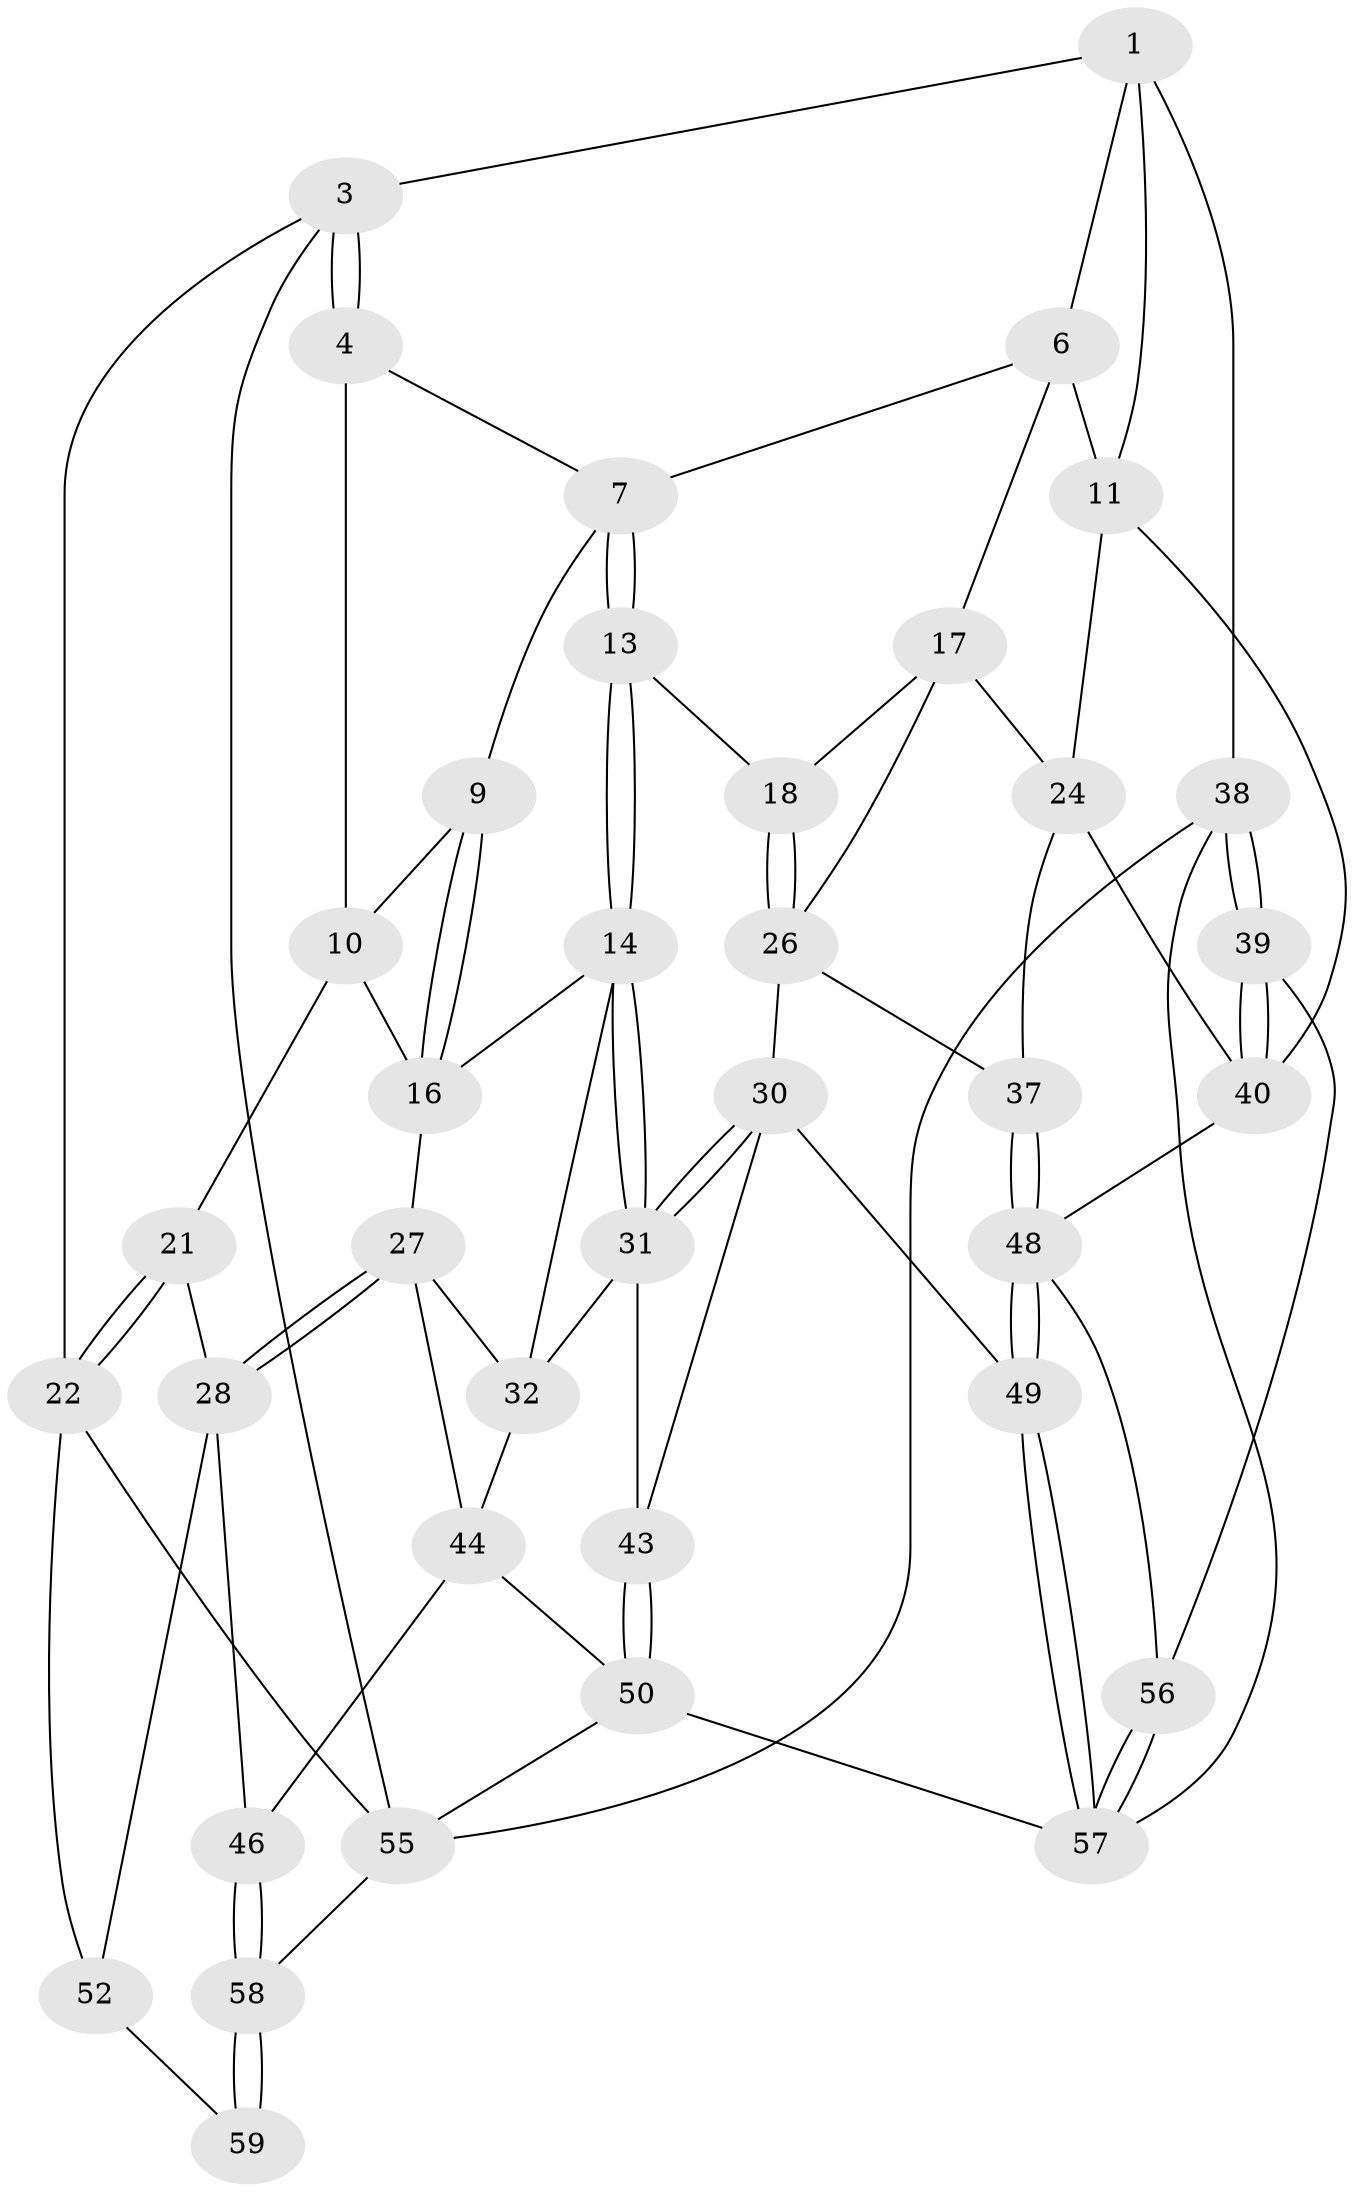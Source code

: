 // original degree distribution, {3: 0.03125, 5: 0.5625, 4: 0.21875, 6: 0.1875}
// Generated by graph-tools (version 1.1) at 2025/42/03/06/25 10:42:27]
// undirected, 38 vertices, 87 edges
graph export_dot {
graph [start="1"]
  node [color=gray90,style=filled];
  1 [pos="+0.6033782406798561+0",super="+2"];
  3 [pos="+0+0"];
  4 [pos="+0+0",super="+5"];
  6 [pos="+0.5549683076338888+0.05254876140018575",super="+12"];
  7 [pos="+0.5226368216805705+0.11559648447046135",super="+8"];
  9 [pos="+0.2901438714551409+0.15260885545979347"];
  10 [pos="+0.1611495005042512+0.1659580910842634",super="+20"];
  11 [pos="+1+0",super="+23"];
  13 [pos="+0.5212840604974225+0.2762011185635642"];
  14 [pos="+0.46659499833863577+0.3343597648196941",super="+15"];
  16 [pos="+0.38274355999376525+0.32010546757862773",super="+19"];
  17 [pos="+0.6733297807027194+0.28896749756122403",super="+25"];
  18 [pos="+0.6652854926934165+0.2907413402333903"];
  21 [pos="+0+0.46178459995128046"];
  22 [pos="+0+0.4586353479926317",super="+54"];
  24 [pos="+0.9024617992294504+0.40782894980150464",super="+36"];
  26 [pos="+0.6634876604601417+0.4743916841215017",super="+29"];
  27 [pos="+0.22252897384578763+0.5277041044372771",super="+33"];
  28 [pos="+0.08231083228147454+0.5466767621013265",super="+47"];
  30 [pos="+0.5688959034924873+0.5188473021545206",super="+42"];
  31 [pos="+0.5432828230107497+0.5046471039950471",super="+34"];
  32 [pos="+0.3609894970354416+0.4273500849934995",super="+35"];
  37 [pos="+0.7308372096602571+0.568183525118925"];
  38 [pos="+1+1"];
  39 [pos="+1+0.7117260874707073"];
  40 [pos="+1+0.6991860792484694",super="+41"];
  43 [pos="+0.4560964480920254+0.7855903196234588"];
  44 [pos="+0.35922818664708017+0.6353886171250007",super="+45"];
  46 [pos="+0.3076224059400456+0.7848313528366756"];
  48 [pos="+0.7343796814081177+0.6642696769490755",super="+51"];
  49 [pos="+0.6213858767621561+0.7476727333493758"];
  50 [pos="+0.4421590750257033+0.7928968047905128",super="+61"];
  52 [pos="+0.10099857697671549+0.7473531522910118",super="+53"];
  55 [pos="+0+1",super="+64"];
  56 [pos="+0.7940435495837355+0.8576677853584697"];
  57 [pos="+0.7397648037684089+0.9410542280930042",super="+60"];
  58 [pos="+0.19815554073957364+0.9606531113587379",super="+63"];
  59 [pos="+0.09414245873167225+0.8107327053184722",super="+62"];
  1 -- 6;
  1 -- 3;
  1 -- 11;
  1 -- 38;
  3 -- 4;
  3 -- 4;
  3 -- 22;
  3 -- 55;
  4 -- 10;
  4 -- 7;
  6 -- 7;
  6 -- 17;
  6 -- 11;
  7 -- 13;
  7 -- 13;
  7 -- 9;
  9 -- 10;
  9 -- 16;
  9 -- 16;
  10 -- 16;
  10 -- 21;
  11 -- 24;
  11 -- 40;
  13 -- 14;
  13 -- 14;
  13 -- 18;
  14 -- 31;
  14 -- 31;
  14 -- 16;
  14 -- 32;
  16 -- 27;
  17 -- 18;
  17 -- 24;
  17 -- 26;
  18 -- 26;
  18 -- 26;
  21 -- 22;
  21 -- 22;
  21 -- 28;
  22 -- 55;
  22 -- 52;
  24 -- 40;
  24 -- 37;
  26 -- 37;
  26 -- 30;
  27 -- 28;
  27 -- 28;
  27 -- 32;
  27 -- 44;
  28 -- 46;
  28 -- 52;
  30 -- 31;
  30 -- 31;
  30 -- 49;
  30 -- 43;
  31 -- 32;
  31 -- 43;
  32 -- 44;
  37 -- 48;
  37 -- 48;
  38 -- 39;
  38 -- 39;
  38 -- 55;
  38 -- 57;
  39 -- 40;
  39 -- 40;
  39 -- 56;
  40 -- 48;
  43 -- 50;
  43 -- 50;
  44 -- 50;
  44 -- 46;
  46 -- 58;
  46 -- 58;
  48 -- 49;
  48 -- 49;
  48 -- 56;
  49 -- 57;
  49 -- 57;
  50 -- 57;
  50 -- 55;
  52 -- 59 [weight=2];
  55 -- 58;
  56 -- 57;
  56 -- 57;
  58 -- 59 [weight=2];
  58 -- 59;
}
